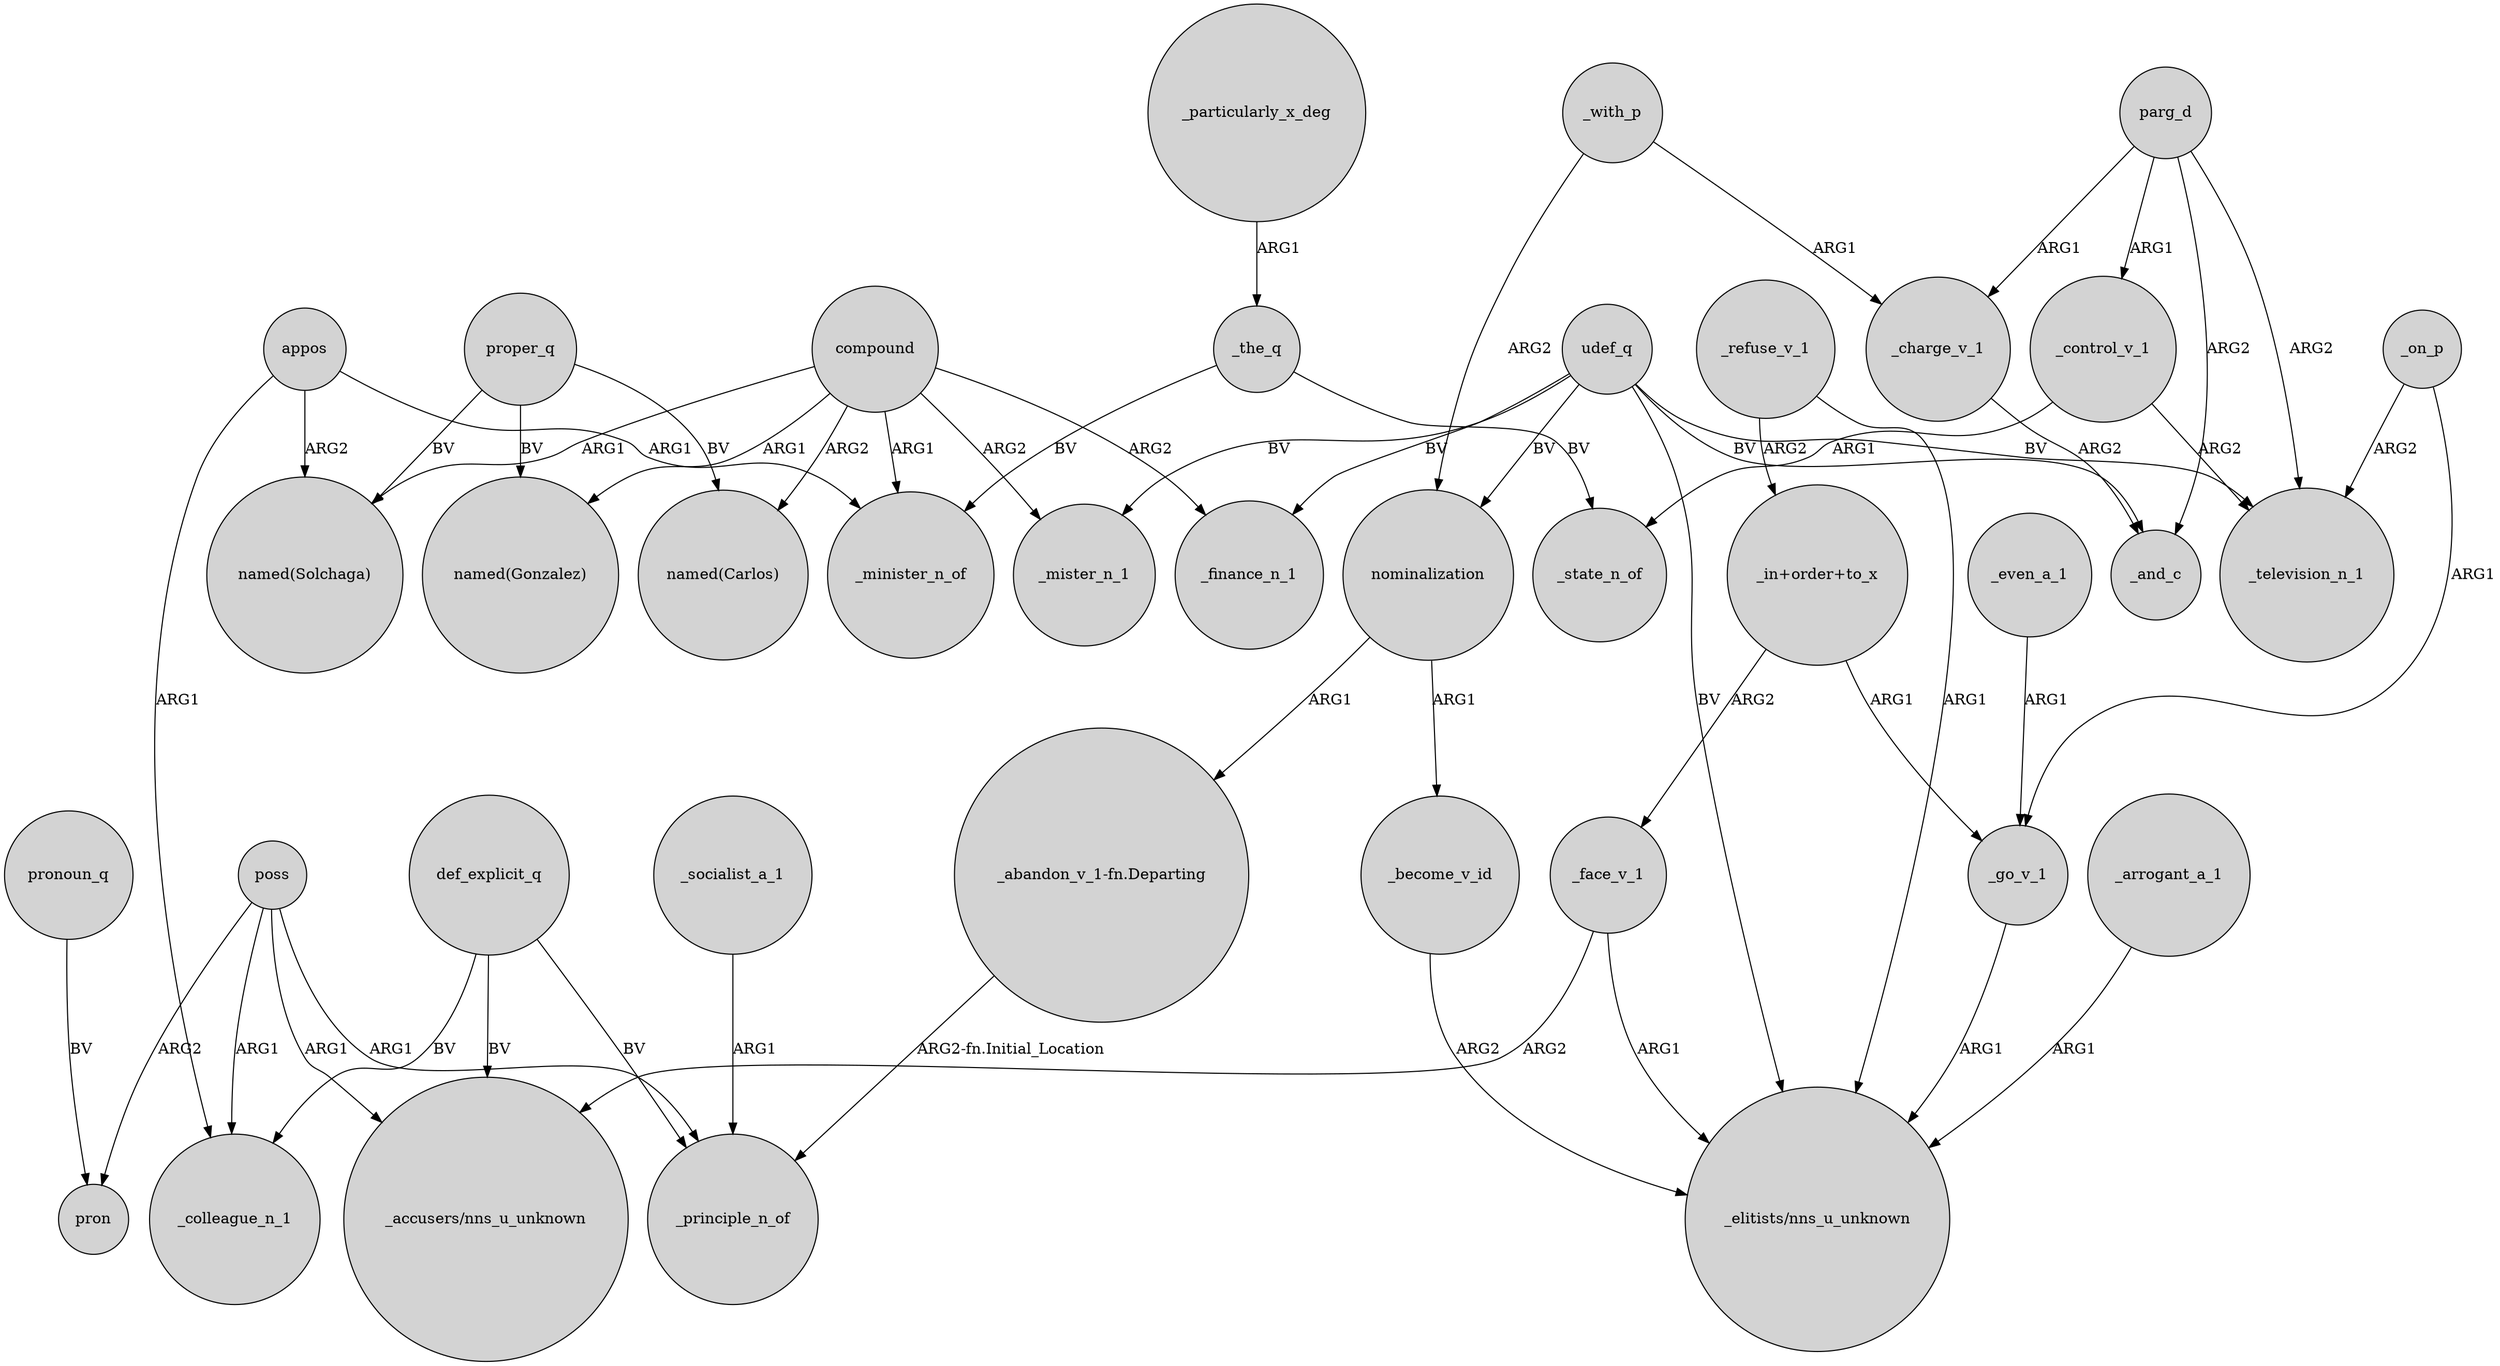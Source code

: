 digraph {
	node [shape=circle style=filled]
	nominalization -> "_abandon_v_1-fn.Departing" [label=ARG1]
	"_abandon_v_1-fn.Departing" -> _principle_n_of [label="ARG2-fn.Initial_Location"]
	_even_a_1 -> _go_v_1 [label=ARG1]
	_go_v_1 -> "_elitists/nns_u_unknown" [label=ARG1]
	poss -> pron [label=ARG2]
	udef_q -> _television_n_1 [label=BV]
	poss -> _principle_n_of [label=ARG1]
	udef_q -> _finance_n_1 [label=BV]
	_become_v_id -> "_elitists/nns_u_unknown" [label=ARG2]
	appos -> _minister_n_of [label=ARG1]
	_with_p -> nominalization [label=ARG2]
	def_explicit_q -> "_accusers/nns_u_unknown" [label=BV]
	compound -> _mister_n_1 [label=ARG2]
	appos -> "named(Solchaga)" [label=ARG2]
	udef_q -> _mister_n_1 [label=BV]
	proper_q -> "named(Gonzalez)" [label=BV]
	_particularly_x_deg -> _the_q [label=ARG1]
	_arrogant_a_1 -> "_elitists/nns_u_unknown" [label=ARG1]
	poss -> _colleague_n_1 [label=ARG1]
	compound -> "named(Solchaga)" [label=ARG1]
	compound -> _finance_n_1 [label=ARG2]
	_charge_v_1 -> _and_c [label=ARG2]
	_refuse_v_1 -> "_in+order+to_x" [label=ARG2]
	parg_d -> _control_v_1 [label=ARG1]
	parg_d -> _television_n_1 [label=ARG2]
	_the_q -> _state_n_of [label=BV]
	_control_v_1 -> _state_n_of [label=ARG1]
	_face_v_1 -> "_accusers/nns_u_unknown" [label=ARG2]
	_refuse_v_1 -> "_elitists/nns_u_unknown" [label=ARG1]
	parg_d -> _and_c [label=ARG2]
	pronoun_q -> pron [label=BV]
	_control_v_1 -> _television_n_1 [label=ARG2]
	_the_q -> _minister_n_of [label=BV]
	compound -> "named(Carlos)" [label=ARG2]
	"_in+order+to_x" -> _go_v_1 [label=ARG1]
	compound -> _minister_n_of [label=ARG1]
	proper_q -> "named(Solchaga)" [label=BV]
	_on_p -> _television_n_1 [label=ARG2]
	_face_v_1 -> "_elitists/nns_u_unknown" [label=ARG1]
	_socialist_a_1 -> _principle_n_of [label=ARG1]
	poss -> "_accusers/nns_u_unknown" [label=ARG1]
	udef_q -> nominalization [label=BV]
	"_in+order+to_x" -> _face_v_1 [label=ARG2]
	compound -> "named(Gonzalez)" [label=ARG1]
	_with_p -> _charge_v_1 [label=ARG1]
	def_explicit_q -> _principle_n_of [label=BV]
	_on_p -> _go_v_1 [label=ARG1]
	proper_q -> "named(Carlos)" [label=BV]
	nominalization -> _become_v_id [label=ARG1]
	appos -> _colleague_n_1 [label=ARG1]
	udef_q -> "_elitists/nns_u_unknown" [label=BV]
	udef_q -> _and_c [label=BV]
	parg_d -> _charge_v_1 [label=ARG1]
	def_explicit_q -> _colleague_n_1 [label=BV]
}
